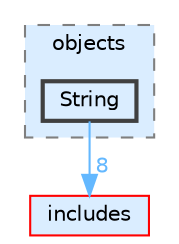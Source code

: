 digraph "lib/types/objects/String"
{
 // LATEX_PDF_SIZE
  bgcolor="transparent";
  edge [fontname=Helvetica,fontsize=10,labelfontname=Helvetica,labelfontsize=10];
  node [fontname=Helvetica,fontsize=10,shape=box,height=0.2,width=0.4];
  compound=true
  subgraph clusterdir_5cf2d1decf7560474321a2736fa1e755 {
    graph [ bgcolor="#daedff", pencolor="grey50", label="objects", fontname=Helvetica,fontsize=10 style="filled,dashed", URL="dir_5cf2d1decf7560474321a2736fa1e755.html",tooltip=""]
  dir_17a8ac0f0bc05fc8ceca40a3b30d1874 [label="String", fillcolor="#daedff", color="grey25", style="filled,bold", URL="dir_17a8ac0f0bc05fc8ceca40a3b30d1874.html",tooltip=""];
  }
  dir_09e761304027c904456130627fd4dcf5 [label="includes", fillcolor="#daedff", color="red", style="filled", URL="dir_09e761304027c904456130627fd4dcf5.html",tooltip=""];
  dir_17a8ac0f0bc05fc8ceca40a3b30d1874->dir_09e761304027c904456130627fd4dcf5 [headlabel="8", labeldistance=1.5 headhref="dir_000024_000009.html" href="dir_000024_000009.html" color="steelblue1" fontcolor="steelblue1"];
}
